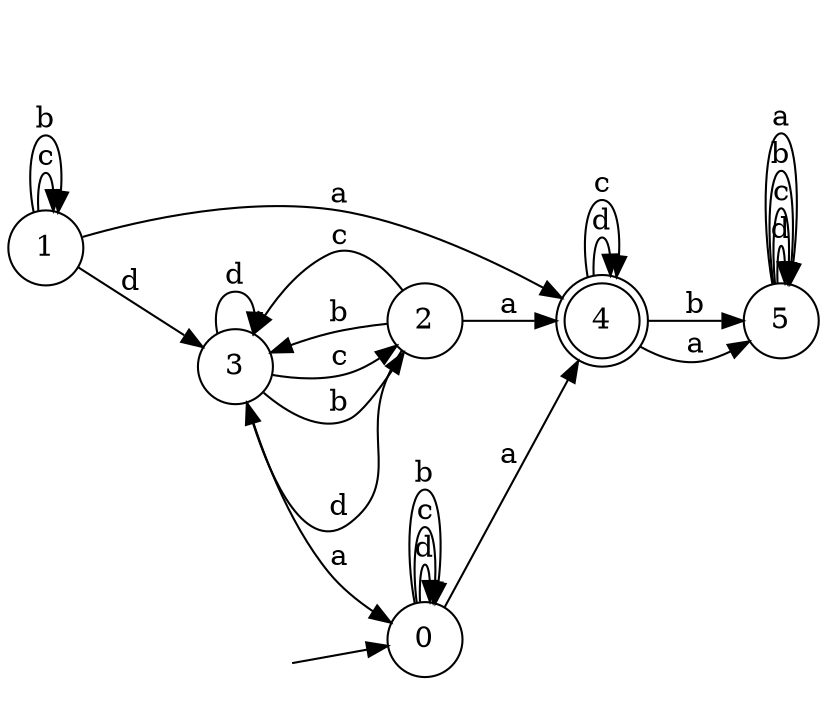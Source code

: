 digraph {
  rankdir=LR;
  0 [label="0", shape = circle];
  0 -> 0 [label="d"];
  0 -> 0 [label="c"];
  0 -> 0 [label="b"];
  0 -> 4 [label="a"];
  1 [label="1", shape = circle];
  1 -> 3 [label="d"];
  1 -> 1 [label="c"];
  1 -> 1 [label="b"];
  1 -> 4 [label="a"];
  2 [label="2", shape = circle];
  2 -> 3 [label="d"];
  2 -> 3 [label="c"];
  2 -> 3 [label="b"];
  2 -> 4 [label="a"];
  3 [label="3", shape = circle];
  3 -> 3 [label="d"];
  3 -> 2 [label="c"];
  3 -> 2 [label="b"];
  3 -> 0 [label="a"];
  4 [label="4", shape = doublecircle];
  4 -> 4 [label="d"];
  4 -> 4 [label="c"];
  4 -> 5 [label="b"];
  4 -> 5 [label="a"];
  5 [label="5", shape = circle];
  5 -> 5 [label="d"];
  5 -> 5 [label="c"];
  5 -> 5 [label="b"];
  5 -> 5 [label="a"];
  6 [label="", shape = plaintext];
  6 -> 0 [label=""];
}
